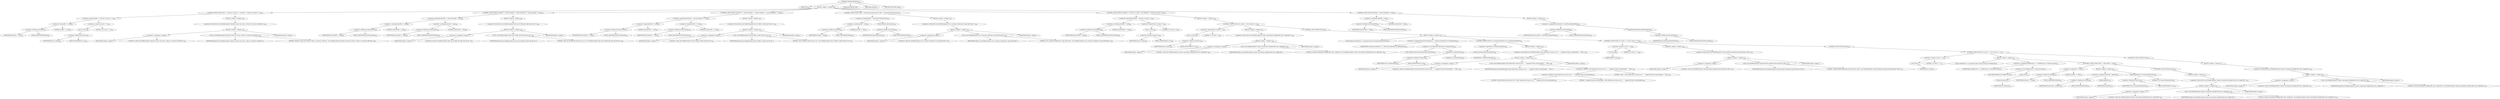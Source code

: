 digraph "validateAttributes" {  
"1339" [label = <(METHOD,validateAttributes)<SUB>583</SUB>> ]
"1340" [label = <(PARAM,this)<SUB>583</SUB>> ]
"1341" [label = <(BLOCK,&lt;empty&gt;,&lt;empty&gt;)<SUB>583</SUB>> ]
"1342" [label = <(CONTROL_STRUCTURE,if (file == null &amp;&amp; rcs.size() == 0),if (file == null &amp;&amp; rcs.size() == 0))<SUB>584</SUB>> ]
"1343" [label = <(&lt;operator&gt;.logicalAnd,file == null &amp;&amp; rcs.size() == 0)<SUB>584</SUB>> ]
"1344" [label = <(&lt;operator&gt;.equals,file == null)<SUB>584</SUB>> ]
"1345" [label = <(&lt;operator&gt;.fieldAccess,this.file)<SUB>584</SUB>> ]
"1346" [label = <(IDENTIFIER,this,file == null)<SUB>584</SUB>> ]
"1347" [label = <(FIELD_IDENTIFIER,file,file)<SUB>584</SUB>> ]
"1348" [label = <(LITERAL,null,file == null)<SUB>584</SUB>> ]
"1349" [label = <(&lt;operator&gt;.equals,rcs.size() == 0)<SUB>584</SUB>> ]
"1350" [label = <(size,rcs.size())<SUB>584</SUB>> ]
"1351" [label = <(&lt;operator&gt;.fieldAccess,this.rcs)<SUB>584</SUB>> ]
"1352" [label = <(IDENTIFIER,this,rcs.size())<SUB>584</SUB>> ]
"1353" [label = <(FIELD_IDENTIFIER,rcs,rcs)<SUB>584</SUB>> ]
"1354" [label = <(LITERAL,0,rcs.size() == 0)<SUB>584</SUB>> ]
"1355" [label = <(BLOCK,&lt;empty&gt;,&lt;empty&gt;)<SUB>584</SUB>> ]
"1356" [label = <(&lt;operator&gt;.throw,throw new BuildException(&quot;Specify at least one source--a file or a resource collection.&quot;);)<SUB>585</SUB>> ]
"1357" [label = <(BLOCK,&lt;empty&gt;,&lt;empty&gt;)<SUB>585</SUB>> ]
"1358" [label = <(&lt;operator&gt;.assignment,&lt;empty&gt;)> ]
"1359" [label = <(IDENTIFIER,$obj18,&lt;empty&gt;)> ]
"1360" [label = <(&lt;operator&gt;.alloc,new BuildException(&quot;Specify at least one source--a file or a resource collection.&quot;))<SUB>585</SUB>> ]
"1361" [label = <(&lt;init&gt;,new BuildException(&quot;Specify at least one source--a file or a resource collection.&quot;))<SUB>585</SUB>> ]
"1362" [label = <(IDENTIFIER,$obj18,new BuildException(&quot;Specify at least one source--a file or a resource collection.&quot;))> ]
"1363" [label = <(LITERAL,&quot;Specify at least one source--a file or a resource collection.&quot;,new BuildException(&quot;Specify at least one source--a file or a resource collection.&quot;))<SUB>586</SUB>> ]
"1364" [label = <(IDENTIFIER,$obj18,&lt;empty&gt;)> ]
"1365" [label = <(CONTROL_STRUCTURE,if (destFile != null &amp;&amp; destDir != null),if (destFile != null &amp;&amp; destDir != null))<SUB>588</SUB>> ]
"1366" [label = <(&lt;operator&gt;.logicalAnd,destFile != null &amp;&amp; destDir != null)<SUB>588</SUB>> ]
"1367" [label = <(&lt;operator&gt;.notEquals,destFile != null)<SUB>588</SUB>> ]
"1368" [label = <(&lt;operator&gt;.fieldAccess,this.destFile)<SUB>588</SUB>> ]
"1369" [label = <(IDENTIFIER,this,destFile != null)<SUB>588</SUB>> ]
"1370" [label = <(FIELD_IDENTIFIER,destFile,destFile)<SUB>588</SUB>> ]
"1371" [label = <(LITERAL,null,destFile != null)<SUB>588</SUB>> ]
"1372" [label = <(&lt;operator&gt;.notEquals,destDir != null)<SUB>588</SUB>> ]
"1373" [label = <(&lt;operator&gt;.fieldAccess,this.destDir)<SUB>588</SUB>> ]
"1374" [label = <(IDENTIFIER,this,destDir != null)<SUB>588</SUB>> ]
"1375" [label = <(FIELD_IDENTIFIER,destDir,destDir)<SUB>588</SUB>> ]
"1376" [label = <(LITERAL,null,destDir != null)<SUB>588</SUB>> ]
"1377" [label = <(BLOCK,&lt;empty&gt;,&lt;empty&gt;)<SUB>588</SUB>> ]
"1378" [label = <(&lt;operator&gt;.throw,throw new BuildException(&quot;Only one of tofile and todir may be set.&quot;);)<SUB>589</SUB>> ]
"1379" [label = <(BLOCK,&lt;empty&gt;,&lt;empty&gt;)<SUB>589</SUB>> ]
"1380" [label = <(&lt;operator&gt;.assignment,&lt;empty&gt;)> ]
"1381" [label = <(IDENTIFIER,$obj19,&lt;empty&gt;)> ]
"1382" [label = <(&lt;operator&gt;.alloc,new BuildException(&quot;Only one of tofile and todir may be set.&quot;))<SUB>589</SUB>> ]
"1383" [label = <(&lt;init&gt;,new BuildException(&quot;Only one of tofile and todir may be set.&quot;))<SUB>589</SUB>> ]
"1384" [label = <(IDENTIFIER,$obj19,new BuildException(&quot;Only one of tofile and todir may be set.&quot;))> ]
"1385" [label = <(LITERAL,&quot;Only one of tofile and todir may be set.&quot;,new BuildException(&quot;Only one of tofile and todir may be set.&quot;))<SUB>590</SUB>> ]
"1386" [label = <(IDENTIFIER,$obj19,&lt;empty&gt;)> ]
"1387" [label = <(CONTROL_STRUCTURE,if (destFile == null &amp;&amp; destDir == null),if (destFile == null &amp;&amp; destDir == null))<SUB>592</SUB>> ]
"1388" [label = <(&lt;operator&gt;.logicalAnd,destFile == null &amp;&amp; destDir == null)<SUB>592</SUB>> ]
"1389" [label = <(&lt;operator&gt;.equals,destFile == null)<SUB>592</SUB>> ]
"1390" [label = <(&lt;operator&gt;.fieldAccess,this.destFile)<SUB>592</SUB>> ]
"1391" [label = <(IDENTIFIER,this,destFile == null)<SUB>592</SUB>> ]
"1392" [label = <(FIELD_IDENTIFIER,destFile,destFile)<SUB>592</SUB>> ]
"1393" [label = <(LITERAL,null,destFile == null)<SUB>592</SUB>> ]
"1394" [label = <(&lt;operator&gt;.equals,destDir == null)<SUB>592</SUB>> ]
"1395" [label = <(&lt;operator&gt;.fieldAccess,this.destDir)<SUB>592</SUB>> ]
"1396" [label = <(IDENTIFIER,this,destDir == null)<SUB>592</SUB>> ]
"1397" [label = <(FIELD_IDENTIFIER,destDir,destDir)<SUB>592</SUB>> ]
"1398" [label = <(LITERAL,null,destDir == null)<SUB>592</SUB>> ]
"1399" [label = <(BLOCK,&lt;empty&gt;,&lt;empty&gt;)<SUB>592</SUB>> ]
"1400" [label = <(&lt;operator&gt;.throw,throw new BuildException(&quot;One of tofile or todir must be set.&quot;);)<SUB>593</SUB>> ]
"1401" [label = <(BLOCK,&lt;empty&gt;,&lt;empty&gt;)<SUB>593</SUB>> ]
"1402" [label = <(&lt;operator&gt;.assignment,&lt;empty&gt;)> ]
"1403" [label = <(IDENTIFIER,$obj20,&lt;empty&gt;)> ]
"1404" [label = <(&lt;operator&gt;.alloc,new BuildException(&quot;One of tofile or todir must be set.&quot;))<SUB>593</SUB>> ]
"1405" [label = <(&lt;init&gt;,new BuildException(&quot;One of tofile or todir must be set.&quot;))<SUB>593</SUB>> ]
"1406" [label = <(IDENTIFIER,$obj20,new BuildException(&quot;One of tofile or todir must be set.&quot;))> ]
"1407" [label = <(LITERAL,&quot;One of tofile or todir must be set.&quot;,new BuildException(&quot;One of tofile or todir must be set.&quot;))<SUB>593</SUB>> ]
"1408" [label = <(IDENTIFIER,$obj20,&lt;empty&gt;)> ]
"1409" [label = <(CONTROL_STRUCTURE,if (file != null &amp;&amp; file.isDirectory()),if (file != null &amp;&amp; file.isDirectory()))<SUB>595</SUB>> ]
"1410" [label = <(&lt;operator&gt;.logicalAnd,file != null &amp;&amp; file.isDirectory())<SUB>595</SUB>> ]
"1411" [label = <(&lt;operator&gt;.notEquals,file != null)<SUB>595</SUB>> ]
"1412" [label = <(&lt;operator&gt;.fieldAccess,this.file)<SUB>595</SUB>> ]
"1413" [label = <(IDENTIFIER,this,file != null)<SUB>595</SUB>> ]
"1414" [label = <(FIELD_IDENTIFIER,file,file)<SUB>595</SUB>> ]
"1415" [label = <(LITERAL,null,file != null)<SUB>595</SUB>> ]
"1416" [label = <(isDirectory,file.isDirectory())<SUB>595</SUB>> ]
"1417" [label = <(&lt;operator&gt;.fieldAccess,this.file)<SUB>595</SUB>> ]
"1418" [label = <(IDENTIFIER,this,file.isDirectory())<SUB>595</SUB>> ]
"1419" [label = <(FIELD_IDENTIFIER,file,file)<SUB>595</SUB>> ]
"1420" [label = <(BLOCK,&lt;empty&gt;,&lt;empty&gt;)<SUB>595</SUB>> ]
"1421" [label = <(&lt;operator&gt;.throw,throw new BuildException(&quot;Use a resource collection to copy directories.&quot;);)<SUB>596</SUB>> ]
"1422" [label = <(BLOCK,&lt;empty&gt;,&lt;empty&gt;)<SUB>596</SUB>> ]
"1423" [label = <(&lt;operator&gt;.assignment,&lt;empty&gt;)> ]
"1424" [label = <(IDENTIFIER,$obj21,&lt;empty&gt;)> ]
"1425" [label = <(&lt;operator&gt;.alloc,new BuildException(&quot;Use a resource collection to copy directories.&quot;))<SUB>596</SUB>> ]
"1426" [label = <(&lt;init&gt;,new BuildException(&quot;Use a resource collection to copy directories.&quot;))<SUB>596</SUB>> ]
"1427" [label = <(IDENTIFIER,$obj21,new BuildException(&quot;Use a resource collection to copy directories.&quot;))> ]
"1428" [label = <(LITERAL,&quot;Use a resource collection to copy directories.&quot;,new BuildException(&quot;Use a resource collection to copy directories.&quot;))<SUB>596</SUB>> ]
"1429" [label = <(IDENTIFIER,$obj21,&lt;empty&gt;)> ]
"1430" [label = <(CONTROL_STRUCTURE,if (destFile != null &amp;&amp; rcs.size() &gt; 0),if (destFile != null &amp;&amp; rcs.size() &gt; 0))<SUB>598</SUB>> ]
"1431" [label = <(&lt;operator&gt;.logicalAnd,destFile != null &amp;&amp; rcs.size() &gt; 0)<SUB>598</SUB>> ]
"1432" [label = <(&lt;operator&gt;.notEquals,destFile != null)<SUB>598</SUB>> ]
"1433" [label = <(&lt;operator&gt;.fieldAccess,this.destFile)<SUB>598</SUB>> ]
"1434" [label = <(IDENTIFIER,this,destFile != null)<SUB>598</SUB>> ]
"1435" [label = <(FIELD_IDENTIFIER,destFile,destFile)<SUB>598</SUB>> ]
"1436" [label = <(LITERAL,null,destFile != null)<SUB>598</SUB>> ]
"1437" [label = <(&lt;operator&gt;.greaterThan,rcs.size() &gt; 0)<SUB>598</SUB>> ]
"1438" [label = <(size,rcs.size())<SUB>598</SUB>> ]
"1439" [label = <(&lt;operator&gt;.fieldAccess,this.rcs)<SUB>598</SUB>> ]
"1440" [label = <(IDENTIFIER,this,rcs.size())<SUB>598</SUB>> ]
"1441" [label = <(FIELD_IDENTIFIER,rcs,rcs)<SUB>598</SUB>> ]
"1442" [label = <(LITERAL,0,rcs.size() &gt; 0)<SUB>598</SUB>> ]
"1443" [label = <(BLOCK,&lt;empty&gt;,&lt;empty&gt;)<SUB>598</SUB>> ]
"1444" [label = <(CONTROL_STRUCTURE,if (rcs.size() &gt; 1),if (rcs.size() &gt; 1))<SUB>599</SUB>> ]
"1445" [label = <(&lt;operator&gt;.greaterThan,rcs.size() &gt; 1)<SUB>599</SUB>> ]
"1446" [label = <(size,rcs.size())<SUB>599</SUB>> ]
"1447" [label = <(&lt;operator&gt;.fieldAccess,this.rcs)<SUB>599</SUB>> ]
"1448" [label = <(IDENTIFIER,this,rcs.size())<SUB>599</SUB>> ]
"1449" [label = <(FIELD_IDENTIFIER,rcs,rcs)<SUB>599</SUB>> ]
"1450" [label = <(LITERAL,1,rcs.size() &gt; 1)<SUB>599</SUB>> ]
"1451" [label = <(BLOCK,&lt;empty&gt;,&lt;empty&gt;)<SUB>599</SUB>> ]
"1452" [label = <(&lt;operator&gt;.throw,throw new BuildException(&quot;Cannot concatenate multiple files into a single file.&quot;);)<SUB>600</SUB>> ]
"1453" [label = <(BLOCK,&lt;empty&gt;,&lt;empty&gt;)<SUB>600</SUB>> ]
"1454" [label = <(&lt;operator&gt;.assignment,&lt;empty&gt;)> ]
"1455" [label = <(IDENTIFIER,$obj22,&lt;empty&gt;)> ]
"1456" [label = <(&lt;operator&gt;.alloc,new BuildException(&quot;Cannot concatenate multiple files into a single file.&quot;))<SUB>600</SUB>> ]
"1457" [label = <(&lt;init&gt;,new BuildException(&quot;Cannot concatenate multiple files into a single file.&quot;))<SUB>600</SUB>> ]
"1458" [label = <(IDENTIFIER,$obj22,new BuildException(&quot;Cannot concatenate multiple files into a single file.&quot;))> ]
"1459" [label = <(LITERAL,&quot;Cannot concatenate multiple files into a single file.&quot;,new BuildException(&quot;Cannot concatenate multiple files into a single file.&quot;))<SUB>601</SUB>> ]
"1460" [label = <(IDENTIFIER,$obj22,&lt;empty&gt;)> ]
"1461" [label = <(CONTROL_STRUCTURE,else,else)<SUB>602</SUB>> ]
"1462" [label = <(BLOCK,&lt;empty&gt;,&lt;empty&gt;)<SUB>602</SUB>> ]
"1463" [label = <(LOCAL,ResourceCollection rc: org.apache.tools.ant.types.ResourceCollection)> ]
"1464" [label = <(&lt;operator&gt;.assignment,ResourceCollection rc = (ResourceCollection) rcs.elementAt(0))<SUB>603</SUB>> ]
"1465" [label = <(IDENTIFIER,rc,ResourceCollection rc = (ResourceCollection) rcs.elementAt(0))<SUB>603</SUB>> ]
"1466" [label = <(&lt;operator&gt;.cast,(ResourceCollection) rcs.elementAt(0))<SUB>603</SUB>> ]
"1467" [label = <(TYPE_REF,ResourceCollection,ResourceCollection)<SUB>603</SUB>> ]
"1468" [label = <(elementAt,rcs.elementAt(0))<SUB>603</SUB>> ]
"1469" [label = <(&lt;operator&gt;.fieldAccess,this.rcs)<SUB>603</SUB>> ]
"1470" [label = <(IDENTIFIER,this,rcs.elementAt(0))<SUB>603</SUB>> ]
"1471" [label = <(FIELD_IDENTIFIER,rcs,rcs)<SUB>603</SUB>> ]
"1472" [label = <(LITERAL,0,rcs.elementAt(0))<SUB>603</SUB>> ]
"1473" [label = <(CONTROL_STRUCTURE,if (!rc.isFilesystemOnly()),if (!rc.isFilesystemOnly()))<SUB>604</SUB>> ]
"1474" [label = <(&lt;operator&gt;.logicalNot,!rc.isFilesystemOnly())<SUB>604</SUB>> ]
"1475" [label = <(isFilesystemOnly,isFilesystemOnly())<SUB>604</SUB>> ]
"1476" [label = <(IDENTIFIER,rc,isFilesystemOnly())<SUB>604</SUB>> ]
"1477" [label = <(BLOCK,&lt;empty&gt;,&lt;empty&gt;)<SUB>604</SUB>> ]
"1478" [label = <(&lt;operator&gt;.throw,throw new BuildException(&quot;Only FileSystem resources are&quot; + &quot; supported when concatenating&quot; + &quot; files.&quot;);)<SUB>605</SUB>> ]
"1479" [label = <(BLOCK,&lt;empty&gt;,&lt;empty&gt;)<SUB>605</SUB>> ]
"1480" [label = <(&lt;operator&gt;.assignment,&lt;empty&gt;)> ]
"1481" [label = <(IDENTIFIER,$obj23,&lt;empty&gt;)> ]
"1482" [label = <(&lt;operator&gt;.alloc,new BuildException(&quot;Only FileSystem resources are&quot; + &quot; supported when concatenating&quot; + &quot; files.&quot;))<SUB>605</SUB>> ]
"1483" [label = <(&lt;init&gt;,new BuildException(&quot;Only FileSystem resources are&quot; + &quot; supported when concatenating&quot; + &quot; files.&quot;))<SUB>605</SUB>> ]
"1484" [label = <(IDENTIFIER,$obj23,new BuildException(&quot;Only FileSystem resources are&quot; + &quot; supported when concatenating&quot; + &quot; files.&quot;))> ]
"1485" [label = <(&lt;operator&gt;.addition,&quot;Only FileSystem resources are&quot; + &quot; supported when concatenating&quot; + &quot; files.&quot;)<SUB>605</SUB>> ]
"1486" [label = <(&lt;operator&gt;.addition,&quot;Only FileSystem resources are&quot; + &quot; supported when concatenating&quot;)<SUB>605</SUB>> ]
"1487" [label = <(LITERAL,&quot;Only FileSystem resources are&quot;,&quot;Only FileSystem resources are&quot; + &quot; supported when concatenating&quot;)<SUB>605</SUB>> ]
"1488" [label = <(LITERAL,&quot; supported when concatenating&quot;,&quot;Only FileSystem resources are&quot; + &quot; supported when concatenating&quot;)<SUB>606</SUB>> ]
"1489" [label = <(LITERAL,&quot; files.&quot;,&quot;Only FileSystem resources are&quot; + &quot; supported when concatenating&quot; + &quot; files.&quot;)<SUB>607</SUB>> ]
"1490" [label = <(IDENTIFIER,$obj23,&lt;empty&gt;)> ]
"1491" [label = <(CONTROL_STRUCTURE,if (rc.size() == 0),if (rc.size() == 0))<SUB>609</SUB>> ]
"1492" [label = <(&lt;operator&gt;.equals,rc.size() == 0)<SUB>609</SUB>> ]
"1493" [label = <(size,size())<SUB>609</SUB>> ]
"1494" [label = <(IDENTIFIER,rc,size())<SUB>609</SUB>> ]
"1495" [label = <(LITERAL,0,rc.size() == 0)<SUB>609</SUB>> ]
"1496" [label = <(BLOCK,&lt;empty&gt;,&lt;empty&gt;)<SUB>609</SUB>> ]
"1497" [label = <(&lt;operator&gt;.throw,throw new BuildException(&quot;Cannot perform operation from directory to file.&quot;);)<SUB>610</SUB>> ]
"1498" [label = <(BLOCK,&lt;empty&gt;,&lt;empty&gt;)<SUB>610</SUB>> ]
"1499" [label = <(&lt;operator&gt;.assignment,&lt;empty&gt;)> ]
"1500" [label = <(IDENTIFIER,$obj24,&lt;empty&gt;)> ]
"1501" [label = <(&lt;operator&gt;.alloc,new BuildException(&quot;Cannot perform operation from directory to file.&quot;))<SUB>610</SUB>> ]
"1502" [label = <(&lt;init&gt;,new BuildException(&quot;Cannot perform operation from directory to file.&quot;))<SUB>610</SUB>> ]
"1503" [label = <(IDENTIFIER,$obj24,new BuildException(&quot;Cannot perform operation from directory to file.&quot;))> ]
"1504" [label = <(LITERAL,&quot;Cannot perform operation from directory to file.&quot;,new BuildException(&quot;Cannot perform operation from directory to file.&quot;))<SUB>611</SUB>> ]
"1505" [label = <(IDENTIFIER,$obj24,&lt;empty&gt;)> ]
"1506" [label = <(CONTROL_STRUCTURE,else,else)<SUB>612</SUB>> ]
"1507" [label = <(CONTROL_STRUCTURE,if (rc.size() == 1),if (rc.size() == 1))<SUB>612</SUB>> ]
"1508" [label = <(&lt;operator&gt;.equals,rc.size() == 1)<SUB>612</SUB>> ]
"1509" [label = <(size,size())<SUB>612</SUB>> ]
"1510" [label = <(IDENTIFIER,rc,size())<SUB>612</SUB>> ]
"1511" [label = <(LITERAL,1,rc.size() == 1)<SUB>612</SUB>> ]
"1512" [label = <(BLOCK,&lt;empty&gt;,&lt;empty&gt;)<SUB>612</SUB>> ]
"1513" [label = <(LOCAL,FileResource r: org.apache.tools.ant.types.resources.FileResource)> ]
"1514" [label = <(&lt;operator&gt;.assignment,FileResource r = (FileResource) rc.iterator().next())<SUB>613</SUB>> ]
"1515" [label = <(IDENTIFIER,r,FileResource r = (FileResource) rc.iterator().next())<SUB>613</SUB>> ]
"1516" [label = <(&lt;operator&gt;.cast,(FileResource) rc.iterator().next())<SUB>613</SUB>> ]
"1517" [label = <(TYPE_REF,FileResource,FileResource)<SUB>613</SUB>> ]
"1518" [label = <(next,next())<SUB>613</SUB>> ]
"1519" [label = <(iterator,iterator())<SUB>613</SUB>> ]
"1520" [label = <(IDENTIFIER,rc,iterator())<SUB>613</SUB>> ]
"1521" [label = <(CONTROL_STRUCTURE,if (file == null),if (file == null))<SUB>614</SUB>> ]
"1522" [label = <(&lt;operator&gt;.equals,file == null)<SUB>614</SUB>> ]
"1523" [label = <(&lt;operator&gt;.fieldAccess,this.file)<SUB>614</SUB>> ]
"1524" [label = <(IDENTIFIER,this,file == null)<SUB>614</SUB>> ]
"1525" [label = <(FIELD_IDENTIFIER,file,file)<SUB>614</SUB>> ]
"1526" [label = <(LITERAL,null,file == null)<SUB>614</SUB>> ]
"1527" [label = <(BLOCK,&lt;empty&gt;,&lt;empty&gt;)<SUB>614</SUB>> ]
"1528" [label = <(&lt;operator&gt;.assignment,this.file = getFile())<SUB>615</SUB>> ]
"1529" [label = <(&lt;operator&gt;.fieldAccess,this.file)<SUB>615</SUB>> ]
"1530" [label = <(IDENTIFIER,this,this.file = getFile())<SUB>615</SUB>> ]
"1531" [label = <(FIELD_IDENTIFIER,file,file)<SUB>615</SUB>> ]
"1532" [label = <(getFile,getFile())<SUB>615</SUB>> ]
"1533" [label = <(IDENTIFIER,r,getFile())<SUB>615</SUB>> ]
"1534" [label = <(removeElementAt,rcs.removeElementAt(0))<SUB>616</SUB>> ]
"1535" [label = <(&lt;operator&gt;.fieldAccess,this.rcs)<SUB>616</SUB>> ]
"1536" [label = <(IDENTIFIER,this,rcs.removeElementAt(0))<SUB>616</SUB>> ]
"1537" [label = <(FIELD_IDENTIFIER,rcs,rcs)<SUB>616</SUB>> ]
"1538" [label = <(LITERAL,0,rcs.removeElementAt(0))<SUB>616</SUB>> ]
"1539" [label = <(CONTROL_STRUCTURE,else,else)<SUB>617</SUB>> ]
"1540" [label = <(BLOCK,&lt;empty&gt;,&lt;empty&gt;)<SUB>617</SUB>> ]
"1541" [label = <(&lt;operator&gt;.throw,throw new BuildException(&quot;Cannot concatenate multiple files into a single file.&quot;);)<SUB>618</SUB>> ]
"1542" [label = <(BLOCK,&lt;empty&gt;,&lt;empty&gt;)<SUB>618</SUB>> ]
"1543" [label = <(&lt;operator&gt;.assignment,&lt;empty&gt;)> ]
"1544" [label = <(IDENTIFIER,$obj25,&lt;empty&gt;)> ]
"1545" [label = <(&lt;operator&gt;.alloc,new BuildException(&quot;Cannot concatenate multiple files into a single file.&quot;))<SUB>618</SUB>> ]
"1546" [label = <(&lt;init&gt;,new BuildException(&quot;Cannot concatenate multiple files into a single file.&quot;))<SUB>618</SUB>> ]
"1547" [label = <(IDENTIFIER,$obj25,new BuildException(&quot;Cannot concatenate multiple files into a single file.&quot;))> ]
"1548" [label = <(LITERAL,&quot;Cannot concatenate multiple files into a single file.&quot;,new BuildException(&quot;Cannot concatenate multiple files into a single file.&quot;))<SUB>619</SUB>> ]
"1549" [label = <(IDENTIFIER,$obj25,&lt;empty&gt;)> ]
"1550" [label = <(CONTROL_STRUCTURE,else,else)<SUB>621</SUB>> ]
"1551" [label = <(BLOCK,&lt;empty&gt;,&lt;empty&gt;)<SUB>621</SUB>> ]
"1552" [label = <(&lt;operator&gt;.throw,throw new BuildException(&quot;Cannot concatenate multiple files into a single file.&quot;);)<SUB>622</SUB>> ]
"1553" [label = <(BLOCK,&lt;empty&gt;,&lt;empty&gt;)<SUB>622</SUB>> ]
"1554" [label = <(&lt;operator&gt;.assignment,&lt;empty&gt;)> ]
"1555" [label = <(IDENTIFIER,$obj26,&lt;empty&gt;)> ]
"1556" [label = <(&lt;operator&gt;.alloc,new BuildException(&quot;Cannot concatenate multiple files into a single file.&quot;))<SUB>622</SUB>> ]
"1557" [label = <(&lt;init&gt;,new BuildException(&quot;Cannot concatenate multiple files into a single file.&quot;))<SUB>622</SUB>> ]
"1558" [label = <(IDENTIFIER,$obj26,new BuildException(&quot;Cannot concatenate multiple files into a single file.&quot;))> ]
"1559" [label = <(LITERAL,&quot;Cannot concatenate multiple files into a single file.&quot;,new BuildException(&quot;Cannot concatenate multiple files into a single file.&quot;))<SUB>623</SUB>> ]
"1560" [label = <(IDENTIFIER,$obj26,&lt;empty&gt;)> ]
"1561" [label = <(CONTROL_STRUCTURE,if (destFile != null),if (destFile != null))<SUB>627</SUB>> ]
"1562" [label = <(&lt;operator&gt;.notEquals,destFile != null)<SUB>627</SUB>> ]
"1563" [label = <(&lt;operator&gt;.fieldAccess,this.destFile)<SUB>627</SUB>> ]
"1564" [label = <(IDENTIFIER,this,destFile != null)<SUB>627</SUB>> ]
"1565" [label = <(FIELD_IDENTIFIER,destFile,destFile)<SUB>627</SUB>> ]
"1566" [label = <(LITERAL,null,destFile != null)<SUB>627</SUB>> ]
"1567" [label = <(BLOCK,&lt;empty&gt;,&lt;empty&gt;)<SUB>627</SUB>> ]
"1568" [label = <(&lt;operator&gt;.assignment,this.destDir = destFile.getParentFile())<SUB>628</SUB>> ]
"1569" [label = <(&lt;operator&gt;.fieldAccess,this.destDir)<SUB>628</SUB>> ]
"1570" [label = <(IDENTIFIER,this,this.destDir = destFile.getParentFile())<SUB>628</SUB>> ]
"1571" [label = <(FIELD_IDENTIFIER,destDir,destDir)<SUB>628</SUB>> ]
"1572" [label = <(getParentFile,destFile.getParentFile())<SUB>628</SUB>> ]
"1573" [label = <(&lt;operator&gt;.fieldAccess,this.destFile)<SUB>628</SUB>> ]
"1574" [label = <(IDENTIFIER,this,destFile.getParentFile())<SUB>628</SUB>> ]
"1575" [label = <(FIELD_IDENTIFIER,destFile,destFile)<SUB>628</SUB>> ]
"1576" [label = <(MODIFIER,PROTECTED)> ]
"1577" [label = <(MODIFIER,VIRTUAL)> ]
"1578" [label = <(METHOD_RETURN,void)<SUB>583</SUB>> ]
  "1339" -> "1340" 
  "1339" -> "1341" 
  "1339" -> "1576" 
  "1339" -> "1577" 
  "1339" -> "1578" 
  "1341" -> "1342" 
  "1341" -> "1365" 
  "1341" -> "1387" 
  "1341" -> "1409" 
  "1341" -> "1430" 
  "1341" -> "1561" 
  "1342" -> "1343" 
  "1342" -> "1355" 
  "1343" -> "1344" 
  "1343" -> "1349" 
  "1344" -> "1345" 
  "1344" -> "1348" 
  "1345" -> "1346" 
  "1345" -> "1347" 
  "1349" -> "1350" 
  "1349" -> "1354" 
  "1350" -> "1351" 
  "1351" -> "1352" 
  "1351" -> "1353" 
  "1355" -> "1356" 
  "1356" -> "1357" 
  "1357" -> "1358" 
  "1357" -> "1361" 
  "1357" -> "1364" 
  "1358" -> "1359" 
  "1358" -> "1360" 
  "1361" -> "1362" 
  "1361" -> "1363" 
  "1365" -> "1366" 
  "1365" -> "1377" 
  "1366" -> "1367" 
  "1366" -> "1372" 
  "1367" -> "1368" 
  "1367" -> "1371" 
  "1368" -> "1369" 
  "1368" -> "1370" 
  "1372" -> "1373" 
  "1372" -> "1376" 
  "1373" -> "1374" 
  "1373" -> "1375" 
  "1377" -> "1378" 
  "1378" -> "1379" 
  "1379" -> "1380" 
  "1379" -> "1383" 
  "1379" -> "1386" 
  "1380" -> "1381" 
  "1380" -> "1382" 
  "1383" -> "1384" 
  "1383" -> "1385" 
  "1387" -> "1388" 
  "1387" -> "1399" 
  "1388" -> "1389" 
  "1388" -> "1394" 
  "1389" -> "1390" 
  "1389" -> "1393" 
  "1390" -> "1391" 
  "1390" -> "1392" 
  "1394" -> "1395" 
  "1394" -> "1398" 
  "1395" -> "1396" 
  "1395" -> "1397" 
  "1399" -> "1400" 
  "1400" -> "1401" 
  "1401" -> "1402" 
  "1401" -> "1405" 
  "1401" -> "1408" 
  "1402" -> "1403" 
  "1402" -> "1404" 
  "1405" -> "1406" 
  "1405" -> "1407" 
  "1409" -> "1410" 
  "1409" -> "1420" 
  "1410" -> "1411" 
  "1410" -> "1416" 
  "1411" -> "1412" 
  "1411" -> "1415" 
  "1412" -> "1413" 
  "1412" -> "1414" 
  "1416" -> "1417" 
  "1417" -> "1418" 
  "1417" -> "1419" 
  "1420" -> "1421" 
  "1421" -> "1422" 
  "1422" -> "1423" 
  "1422" -> "1426" 
  "1422" -> "1429" 
  "1423" -> "1424" 
  "1423" -> "1425" 
  "1426" -> "1427" 
  "1426" -> "1428" 
  "1430" -> "1431" 
  "1430" -> "1443" 
  "1431" -> "1432" 
  "1431" -> "1437" 
  "1432" -> "1433" 
  "1432" -> "1436" 
  "1433" -> "1434" 
  "1433" -> "1435" 
  "1437" -> "1438" 
  "1437" -> "1442" 
  "1438" -> "1439" 
  "1439" -> "1440" 
  "1439" -> "1441" 
  "1443" -> "1444" 
  "1444" -> "1445" 
  "1444" -> "1451" 
  "1444" -> "1461" 
  "1445" -> "1446" 
  "1445" -> "1450" 
  "1446" -> "1447" 
  "1447" -> "1448" 
  "1447" -> "1449" 
  "1451" -> "1452" 
  "1452" -> "1453" 
  "1453" -> "1454" 
  "1453" -> "1457" 
  "1453" -> "1460" 
  "1454" -> "1455" 
  "1454" -> "1456" 
  "1457" -> "1458" 
  "1457" -> "1459" 
  "1461" -> "1462" 
  "1462" -> "1463" 
  "1462" -> "1464" 
  "1462" -> "1473" 
  "1462" -> "1491" 
  "1464" -> "1465" 
  "1464" -> "1466" 
  "1466" -> "1467" 
  "1466" -> "1468" 
  "1468" -> "1469" 
  "1468" -> "1472" 
  "1469" -> "1470" 
  "1469" -> "1471" 
  "1473" -> "1474" 
  "1473" -> "1477" 
  "1474" -> "1475" 
  "1475" -> "1476" 
  "1477" -> "1478" 
  "1478" -> "1479" 
  "1479" -> "1480" 
  "1479" -> "1483" 
  "1479" -> "1490" 
  "1480" -> "1481" 
  "1480" -> "1482" 
  "1483" -> "1484" 
  "1483" -> "1485" 
  "1485" -> "1486" 
  "1485" -> "1489" 
  "1486" -> "1487" 
  "1486" -> "1488" 
  "1491" -> "1492" 
  "1491" -> "1496" 
  "1491" -> "1506" 
  "1492" -> "1493" 
  "1492" -> "1495" 
  "1493" -> "1494" 
  "1496" -> "1497" 
  "1497" -> "1498" 
  "1498" -> "1499" 
  "1498" -> "1502" 
  "1498" -> "1505" 
  "1499" -> "1500" 
  "1499" -> "1501" 
  "1502" -> "1503" 
  "1502" -> "1504" 
  "1506" -> "1507" 
  "1507" -> "1508" 
  "1507" -> "1512" 
  "1507" -> "1550" 
  "1508" -> "1509" 
  "1508" -> "1511" 
  "1509" -> "1510" 
  "1512" -> "1513" 
  "1512" -> "1514" 
  "1512" -> "1521" 
  "1514" -> "1515" 
  "1514" -> "1516" 
  "1516" -> "1517" 
  "1516" -> "1518" 
  "1518" -> "1519" 
  "1519" -> "1520" 
  "1521" -> "1522" 
  "1521" -> "1527" 
  "1521" -> "1539" 
  "1522" -> "1523" 
  "1522" -> "1526" 
  "1523" -> "1524" 
  "1523" -> "1525" 
  "1527" -> "1528" 
  "1527" -> "1534" 
  "1528" -> "1529" 
  "1528" -> "1532" 
  "1529" -> "1530" 
  "1529" -> "1531" 
  "1532" -> "1533" 
  "1534" -> "1535" 
  "1534" -> "1538" 
  "1535" -> "1536" 
  "1535" -> "1537" 
  "1539" -> "1540" 
  "1540" -> "1541" 
  "1541" -> "1542" 
  "1542" -> "1543" 
  "1542" -> "1546" 
  "1542" -> "1549" 
  "1543" -> "1544" 
  "1543" -> "1545" 
  "1546" -> "1547" 
  "1546" -> "1548" 
  "1550" -> "1551" 
  "1551" -> "1552" 
  "1552" -> "1553" 
  "1553" -> "1554" 
  "1553" -> "1557" 
  "1553" -> "1560" 
  "1554" -> "1555" 
  "1554" -> "1556" 
  "1557" -> "1558" 
  "1557" -> "1559" 
  "1561" -> "1562" 
  "1561" -> "1567" 
  "1562" -> "1563" 
  "1562" -> "1566" 
  "1563" -> "1564" 
  "1563" -> "1565" 
  "1567" -> "1568" 
  "1568" -> "1569" 
  "1568" -> "1572" 
  "1569" -> "1570" 
  "1569" -> "1571" 
  "1572" -> "1573" 
  "1573" -> "1574" 
  "1573" -> "1575" 
}
